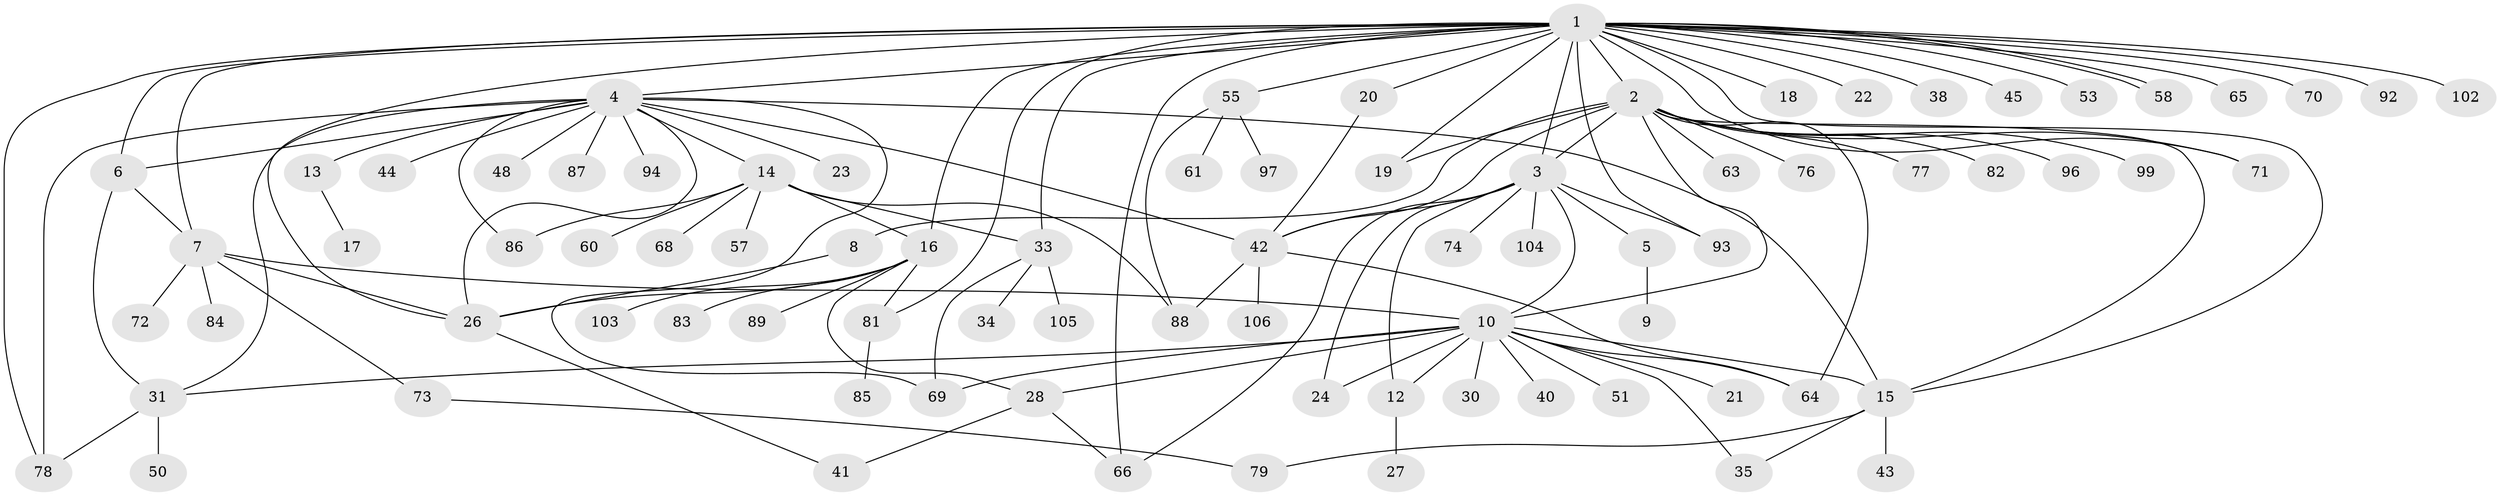 // Generated by graph-tools (version 1.1) at 2025/23/03/03/25 07:23:52]
// undirected, 82 vertices, 122 edges
graph export_dot {
graph [start="1"]
  node [color=gray90,style=filled];
  1 [super="+91"];
  2 [super="+59"];
  3 [super="+52"];
  4 [super="+36"];
  5;
  6 [super="+54"];
  7 [super="+62"];
  8;
  9;
  10 [super="+11"];
  12 [super="+39"];
  13 [super="+95"];
  14 [super="+25"];
  15 [super="+75"];
  16 [super="+32"];
  17;
  18;
  19;
  20 [super="+29"];
  21;
  22;
  23;
  24 [super="+47"];
  26 [super="+49"];
  27;
  28 [super="+46"];
  30;
  31 [super="+67"];
  33 [super="+37"];
  34 [super="+98"];
  35;
  38;
  40;
  41 [super="+56"];
  42;
  43;
  44;
  45;
  48;
  50;
  51;
  53;
  55;
  57;
  58;
  60;
  61;
  63;
  64;
  65 [super="+101"];
  66 [super="+90"];
  68;
  69;
  70;
  71 [super="+100"];
  72;
  73;
  74;
  76;
  77;
  78 [super="+80"];
  79;
  81;
  82;
  83;
  84;
  85;
  86;
  87;
  88;
  89;
  92;
  93;
  94;
  96;
  97;
  99;
  102;
  103;
  104;
  105;
  106;
  1 -- 2 [weight=2];
  1 -- 3 [weight=2];
  1 -- 4;
  1 -- 6 [weight=2];
  1 -- 7;
  1 -- 15;
  1 -- 16;
  1 -- 18;
  1 -- 19;
  1 -- 20;
  1 -- 22;
  1 -- 38;
  1 -- 45;
  1 -- 53;
  1 -- 55;
  1 -- 58;
  1 -- 58;
  1 -- 65;
  1 -- 66;
  1 -- 70;
  1 -- 78;
  1 -- 81;
  1 -- 92;
  1 -- 93;
  1 -- 102;
  1 -- 33;
  1 -- 26;
  1 -- 71;
  2 -- 3;
  2 -- 8;
  2 -- 42;
  2 -- 63;
  2 -- 76;
  2 -- 77;
  2 -- 82;
  2 -- 64;
  2 -- 99;
  2 -- 96;
  2 -- 71;
  2 -- 15;
  2 -- 19;
  2 -- 10;
  3 -- 5;
  3 -- 24;
  3 -- 66;
  3 -- 10;
  3 -- 74;
  3 -- 104;
  3 -- 42;
  3 -- 12 [weight=2];
  3 -- 93;
  4 -- 13;
  4 -- 14;
  4 -- 15;
  4 -- 23;
  4 -- 42;
  4 -- 44;
  4 -- 48;
  4 -- 69;
  4 -- 78;
  4 -- 86;
  4 -- 87;
  4 -- 94;
  4 -- 6;
  4 -- 26;
  4 -- 31;
  5 -- 9;
  6 -- 31;
  6 -- 7;
  7 -- 10 [weight=2];
  7 -- 26;
  7 -- 73;
  7 -- 72;
  7 -- 84;
  8 -- 26;
  10 -- 30;
  10 -- 35;
  10 -- 51;
  10 -- 64;
  10 -- 69;
  10 -- 40;
  10 -- 12;
  10 -- 15;
  10 -- 21;
  10 -- 24;
  10 -- 28;
  10 -- 31;
  12 -- 27;
  13 -- 17;
  14 -- 16;
  14 -- 33;
  14 -- 57;
  14 -- 60;
  14 -- 68;
  14 -- 86;
  14 -- 88;
  15 -- 35;
  15 -- 43;
  15 -- 79;
  16 -- 81;
  16 -- 83;
  16 -- 89;
  16 -- 26;
  16 -- 103;
  16 -- 28;
  20 -- 42;
  26 -- 41;
  28 -- 41;
  28 -- 66;
  31 -- 50;
  31 -- 78;
  33 -- 34;
  33 -- 69;
  33 -- 105;
  42 -- 64;
  42 -- 88;
  42 -- 106;
  55 -- 61;
  55 -- 88;
  55 -- 97;
  73 -- 79;
  81 -- 85;
}

